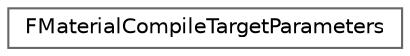 digraph "Graphical Class Hierarchy"
{
 // INTERACTIVE_SVG=YES
 // LATEX_PDF_SIZE
  bgcolor="transparent";
  edge [fontname=Helvetica,fontsize=10,labelfontname=Helvetica,labelfontsize=10];
  node [fontname=Helvetica,fontsize=10,shape=box,height=0.2,width=0.4];
  rankdir="LR";
  Node0 [id="Node000000",label="FMaterialCompileTargetParameters",height=0.2,width=0.4,color="grey40", fillcolor="white", style="filled",URL="$d8/d57/structFMaterialCompileTargetParameters.html",tooltip="Fully describes a material compilation target."];
}
